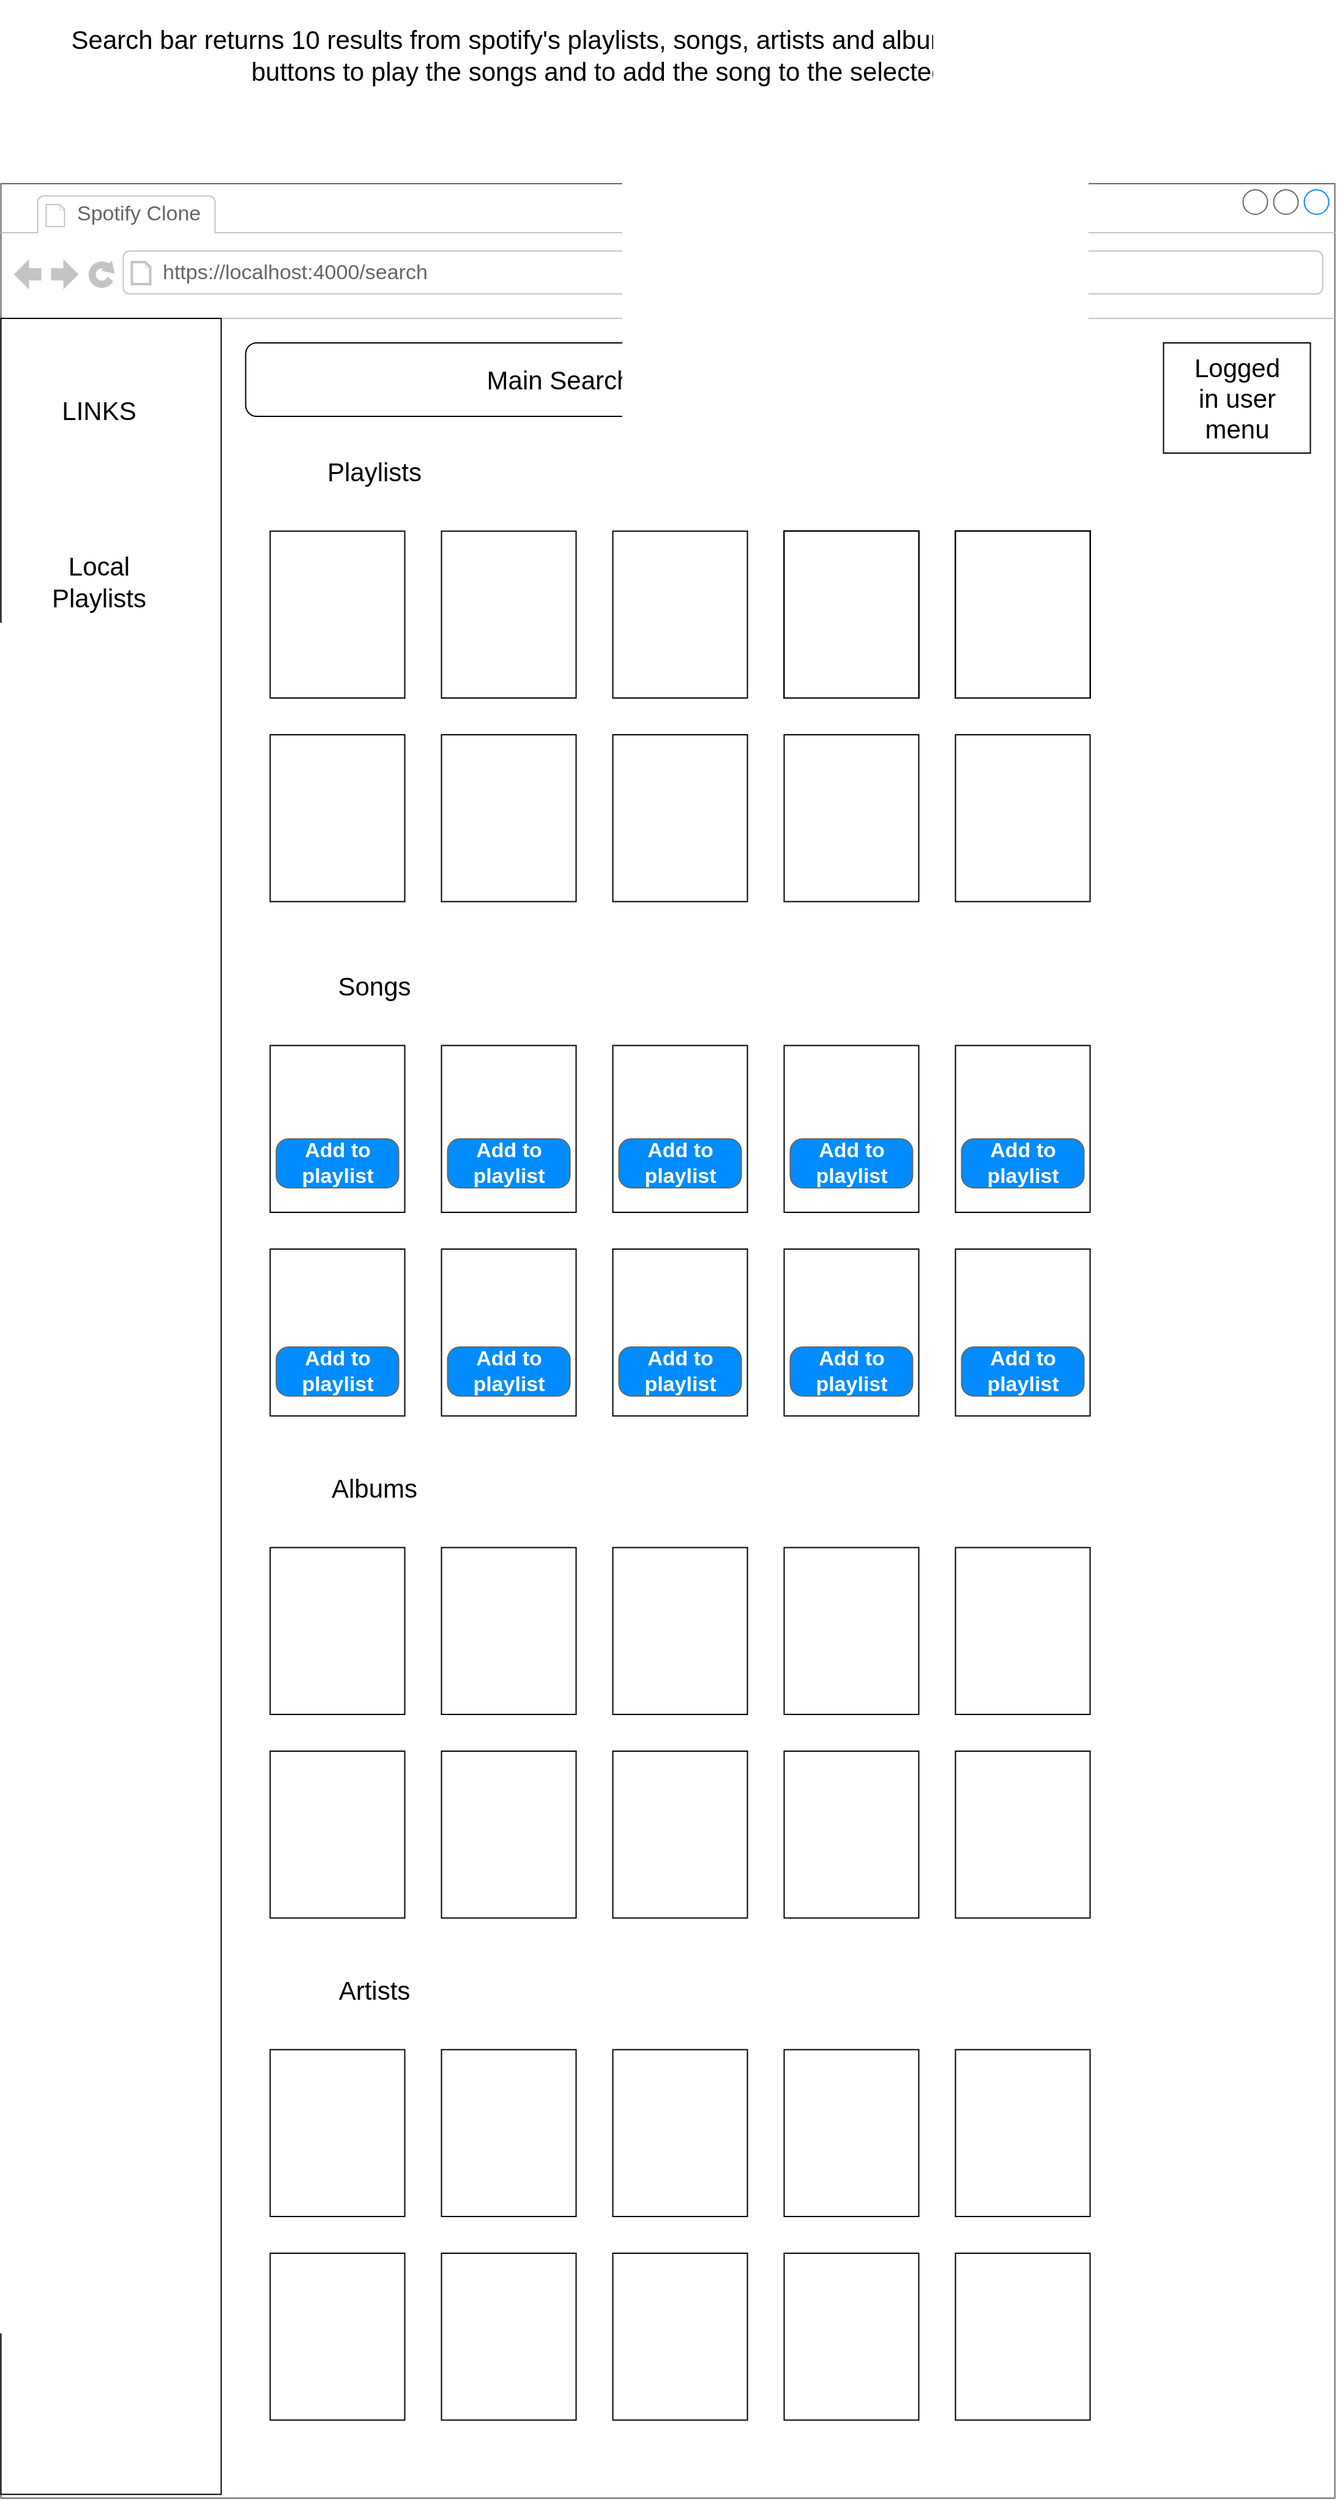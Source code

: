 <mxfile version="20.8.13" type="github">
  <diagram name="Page-1" id="75ijMoARy1V0T_I6zWVH">
    <mxGraphModel dx="2035" dy="1073" grid="1" gridSize="10" guides="1" tooltips="1" connect="1" arrows="1" fold="1" page="1" pageScale="1" pageWidth="1200" pageHeight="2200" math="0" shadow="0">
      <root>
        <mxCell id="0" />
        <mxCell id="1" parent="0" />
        <mxCell id="lsnb-UCqG33tclxANdVv-4" value="" style="strokeWidth=1;shadow=0;dashed=0;align=center;html=1;shape=mxgraph.mockup.containers.browserWindow;rSize=0;strokeColor=#666666;strokeColor2=#008cff;strokeColor3=#c4c4c4;mainText=,;recursiveResize=0;" parent="1" vertex="1">
          <mxGeometry x="53.75" y="240" width="1090" height="1890" as="geometry" />
        </mxCell>
        <mxCell id="lsnb-UCqG33tclxANdVv-5" value="Spotify Clone" style="strokeWidth=1;shadow=0;dashed=0;align=center;html=1;shape=mxgraph.mockup.containers.anchor;fontSize=17;fontColor=#666666;align=left;" parent="lsnb-UCqG33tclxANdVv-4" vertex="1">
          <mxGeometry x="60" y="12" width="110" height="26" as="geometry" />
        </mxCell>
        <mxCell id="lsnb-UCqG33tclxANdVv-6" value="https://localhost:4000/search" style="strokeWidth=1;shadow=0;dashed=0;align=center;html=1;shape=mxgraph.mockup.containers.anchor;rSize=0;fontSize=17;fontColor=#666666;align=left;" parent="lsnb-UCqG33tclxANdVv-4" vertex="1">
          <mxGeometry x="130" y="60" width="250" height="26" as="geometry" />
        </mxCell>
        <mxCell id="lsnb-UCqG33tclxANdVv-7" value="" style="rounded=0;whiteSpace=wrap;html=1;rotation=90;" parent="lsnb-UCqG33tclxANdVv-4" vertex="1">
          <mxGeometry x="-798.43" y="908.44" width="1776.87" height="180" as="geometry" />
        </mxCell>
        <mxCell id="lsnb-UCqG33tclxANdVv-8" value="&lt;font style=&quot;font-size: 21px;&quot;&gt;LINKS&lt;/font&gt;" style="text;html=1;strokeColor=none;fillColor=none;align=center;verticalAlign=middle;whiteSpace=wrap;rounded=0;" parent="lsnb-UCqG33tclxANdVv-4" vertex="1">
          <mxGeometry x="20" y="130" width="120" height="110" as="geometry" />
        </mxCell>
        <mxCell id="lsnb-UCqG33tclxANdVv-9" value="&lt;font style=&quot;font-size: 21px;&quot;&gt;Local&lt;br&gt;Playlists&lt;br&gt;&lt;/font&gt;" style="text;html=1;strokeColor=none;fillColor=none;align=center;verticalAlign=middle;whiteSpace=wrap;rounded=0;" parent="lsnb-UCqG33tclxANdVv-4" vertex="1">
          <mxGeometry x="20" y="270" width="120" height="110" as="geometry" />
        </mxCell>
        <mxCell id="lsnb-UCqG33tclxANdVv-10" value="" style="rounded=1;whiteSpace=wrap;html=1;fontSize=21;" parent="lsnb-UCqG33tclxANdVv-4" vertex="1">
          <mxGeometry x="200" y="130" width="580" height="60" as="geometry" />
        </mxCell>
        <mxCell id="lsnb-UCqG33tclxANdVv-11" value="Main Search Bar" style="text;html=1;strokeColor=none;fillColor=none;align=center;verticalAlign=middle;whiteSpace=wrap;rounded=0;fontSize=21;" parent="lsnb-UCqG33tclxANdVv-4" vertex="1">
          <mxGeometry x="210" y="145" width="530" height="30" as="geometry" />
        </mxCell>
        <mxCell id="lsnb-UCqG33tclxANdVv-12" value="" style="rounded=0;whiteSpace=wrap;html=1;fontSize=21;" parent="lsnb-UCqG33tclxANdVv-4" vertex="1">
          <mxGeometry x="950" y="130" width="120" height="90" as="geometry" />
        </mxCell>
        <mxCell id="lsnb-UCqG33tclxANdVv-13" value="Logged in user menu" style="text;html=1;strokeColor=none;fillColor=none;align=center;verticalAlign=middle;whiteSpace=wrap;rounded=0;fontSize=21;" parent="lsnb-UCqG33tclxANdVv-4" vertex="1">
          <mxGeometry x="980" y="160" width="60" height="30" as="geometry" />
        </mxCell>
        <mxCell id="lsnb-UCqG33tclxANdVv-92" value="" style="rounded=0;whiteSpace=wrap;html=1;" parent="lsnb-UCqG33tclxANdVv-4" vertex="1">
          <mxGeometry x="220" y="283.75" width="110" height="136.25" as="geometry" />
        </mxCell>
        <mxCell id="lsnb-UCqG33tclxANdVv-93" value="Playlists" style="text;html=1;strokeColor=none;fillColor=none;align=center;verticalAlign=middle;whiteSpace=wrap;rounded=0;fontSize=21;" parent="lsnb-UCqG33tclxANdVv-4" vertex="1">
          <mxGeometry x="40" y="220" width="530" height="30" as="geometry" />
        </mxCell>
        <mxCell id="lsnb-UCqG33tclxANdVv-94" value="" style="rounded=0;whiteSpace=wrap;html=1;" parent="lsnb-UCqG33tclxANdVv-4" vertex="1">
          <mxGeometry x="360" y="283.75" width="110" height="136.25" as="geometry" />
        </mxCell>
        <mxCell id="lsnb-UCqG33tclxANdVv-95" value="" style="rounded=0;whiteSpace=wrap;html=1;" parent="lsnb-UCqG33tclxANdVv-4" vertex="1">
          <mxGeometry x="500" y="283.75" width="110" height="136.25" as="geometry" />
        </mxCell>
        <mxCell id="lsnb-UCqG33tclxANdVv-96" value="" style="rounded=0;whiteSpace=wrap;html=1;" parent="lsnb-UCqG33tclxANdVv-4" vertex="1">
          <mxGeometry x="640" y="283.75" width="110" height="136.25" as="geometry" />
        </mxCell>
        <mxCell id="lsnb-UCqG33tclxANdVv-97" value="" style="rounded=0;whiteSpace=wrap;html=1;" parent="lsnb-UCqG33tclxANdVv-4" vertex="1">
          <mxGeometry x="780" y="283.75" width="110" height="136.25" as="geometry" />
        </mxCell>
        <mxCell id="lsnb-UCqG33tclxANdVv-98" value="" style="rounded=0;whiteSpace=wrap;html=1;" parent="lsnb-UCqG33tclxANdVv-4" vertex="1">
          <mxGeometry x="780" y="283.75" width="110" height="136.25" as="geometry" />
        </mxCell>
        <mxCell id="lsnb-UCqG33tclxANdVv-99" value="" style="rounded=0;whiteSpace=wrap;html=1;" parent="lsnb-UCqG33tclxANdVv-4" vertex="1">
          <mxGeometry x="640" y="283.75" width="110" height="136.25" as="geometry" />
        </mxCell>
        <mxCell id="lsnb-UCqG33tclxANdVv-100" value="" style="rounded=0;whiteSpace=wrap;html=1;" parent="lsnb-UCqG33tclxANdVv-4" vertex="1">
          <mxGeometry x="780" y="283.75" width="110" height="136.25" as="geometry" />
        </mxCell>
        <mxCell id="lsnb-UCqG33tclxANdVv-101" value="" style="rounded=0;whiteSpace=wrap;html=1;" parent="lsnb-UCqG33tclxANdVv-4" vertex="1">
          <mxGeometry x="640" y="283.75" width="110" height="136.25" as="geometry" />
        </mxCell>
        <mxCell id="lsnb-UCqG33tclxANdVv-102" value="" style="rounded=0;whiteSpace=wrap;html=1;" parent="lsnb-UCqG33tclxANdVv-4" vertex="1">
          <mxGeometry x="780" y="283.75" width="110" height="136.25" as="geometry" />
        </mxCell>
        <mxCell id="lsnb-UCqG33tclxANdVv-103" value="" style="rounded=0;whiteSpace=wrap;html=1;" parent="lsnb-UCqG33tclxANdVv-4" vertex="1">
          <mxGeometry x="640" y="283.75" width="110" height="136.25" as="geometry" />
        </mxCell>
        <mxCell id="lsnb-UCqG33tclxANdVv-104" value="" style="rounded=0;whiteSpace=wrap;html=1;" parent="lsnb-UCqG33tclxANdVv-4" vertex="1">
          <mxGeometry x="220" y="450" width="110" height="136.25" as="geometry" />
        </mxCell>
        <mxCell id="lsnb-UCqG33tclxANdVv-105" value="" style="rounded=0;whiteSpace=wrap;html=1;" parent="lsnb-UCqG33tclxANdVv-4" vertex="1">
          <mxGeometry x="360" y="450" width="110" height="136.25" as="geometry" />
        </mxCell>
        <mxCell id="lsnb-UCqG33tclxANdVv-106" value="" style="rounded=0;whiteSpace=wrap;html=1;" parent="lsnb-UCqG33tclxANdVv-4" vertex="1">
          <mxGeometry x="500" y="450" width="110" height="136.25" as="geometry" />
        </mxCell>
        <mxCell id="lsnb-UCqG33tclxANdVv-107" value="" style="rounded=0;whiteSpace=wrap;html=1;" parent="lsnb-UCqG33tclxANdVv-4" vertex="1">
          <mxGeometry x="780" y="450" width="110" height="136.25" as="geometry" />
        </mxCell>
        <mxCell id="lsnb-UCqG33tclxANdVv-108" value="" style="rounded=0;whiteSpace=wrap;html=1;" parent="lsnb-UCqG33tclxANdVv-4" vertex="1">
          <mxGeometry x="640" y="450" width="110" height="136.25" as="geometry" />
        </mxCell>
        <mxCell id="lsnb-UCqG33tclxANdVv-111" value="" style="rounded=0;whiteSpace=wrap;html=1;" parent="lsnb-UCqG33tclxANdVv-4" vertex="1">
          <mxGeometry x="220" y="703.75" width="110" height="136.25" as="geometry" />
        </mxCell>
        <mxCell id="lsnb-UCqG33tclxANdVv-112" value="Songs" style="text;html=1;strokeColor=none;fillColor=none;align=center;verticalAlign=middle;whiteSpace=wrap;rounded=0;fontSize=21;" parent="lsnb-UCqG33tclxANdVv-4" vertex="1">
          <mxGeometry x="40" y="640" width="530" height="30" as="geometry" />
        </mxCell>
        <mxCell id="lsnb-UCqG33tclxANdVv-113" value="" style="rounded=0;whiteSpace=wrap;html=1;" parent="lsnb-UCqG33tclxANdVv-4" vertex="1">
          <mxGeometry x="360" y="703.75" width="110" height="136.25" as="geometry" />
        </mxCell>
        <mxCell id="lsnb-UCqG33tclxANdVv-114" value="" style="rounded=0;whiteSpace=wrap;html=1;" parent="lsnb-UCqG33tclxANdVv-4" vertex="1">
          <mxGeometry x="500" y="703.75" width="110" height="136.25" as="geometry" />
        </mxCell>
        <mxCell id="lsnb-UCqG33tclxANdVv-115" value="" style="rounded=0;whiteSpace=wrap;html=1;" parent="lsnb-UCqG33tclxANdVv-4" vertex="1">
          <mxGeometry x="780" y="703.75" width="110" height="136.25" as="geometry" />
        </mxCell>
        <mxCell id="lsnb-UCqG33tclxANdVv-116" value="" style="rounded=0;whiteSpace=wrap;html=1;" parent="lsnb-UCqG33tclxANdVv-4" vertex="1">
          <mxGeometry x="640" y="703.75" width="110" height="136.25" as="geometry" />
        </mxCell>
        <mxCell id="lsnb-UCqG33tclxANdVv-117" value="" style="rounded=0;whiteSpace=wrap;html=1;" parent="lsnb-UCqG33tclxANdVv-4" vertex="1">
          <mxGeometry x="220" y="870" width="110" height="136.25" as="geometry" />
        </mxCell>
        <mxCell id="lsnb-UCqG33tclxANdVv-118" value="" style="rounded=0;whiteSpace=wrap;html=1;" parent="lsnb-UCqG33tclxANdVv-4" vertex="1">
          <mxGeometry x="360" y="870" width="110" height="136.25" as="geometry" />
        </mxCell>
        <mxCell id="lsnb-UCqG33tclxANdVv-119" value="" style="rounded=0;whiteSpace=wrap;html=1;" parent="lsnb-UCqG33tclxANdVv-4" vertex="1">
          <mxGeometry x="500" y="870" width="110" height="136.25" as="geometry" />
        </mxCell>
        <mxCell id="lsnb-UCqG33tclxANdVv-120" value="" style="rounded=0;whiteSpace=wrap;html=1;" parent="lsnb-UCqG33tclxANdVv-4" vertex="1">
          <mxGeometry x="780" y="870" width="110" height="136.25" as="geometry" />
        </mxCell>
        <mxCell id="lsnb-UCqG33tclxANdVv-121" value="" style="rounded=0;whiteSpace=wrap;html=1;" parent="lsnb-UCqG33tclxANdVv-4" vertex="1">
          <mxGeometry x="640" y="870" width="110" height="136.25" as="geometry" />
        </mxCell>
        <mxCell id="lsnb-UCqG33tclxANdVv-122" value="" style="rounded=0;whiteSpace=wrap;html=1;" parent="lsnb-UCqG33tclxANdVv-4" vertex="1">
          <mxGeometry x="220" y="1113.75" width="110" height="136.25" as="geometry" />
        </mxCell>
        <mxCell id="lsnb-UCqG33tclxANdVv-123" value="Albums" style="text;html=1;strokeColor=none;fillColor=none;align=center;verticalAlign=middle;whiteSpace=wrap;rounded=0;fontSize=21;" parent="lsnb-UCqG33tclxANdVv-4" vertex="1">
          <mxGeometry x="40" y="1050" width="530" height="30" as="geometry" />
        </mxCell>
        <mxCell id="lsnb-UCqG33tclxANdVv-124" value="" style="rounded=0;whiteSpace=wrap;html=1;" parent="lsnb-UCqG33tclxANdVv-4" vertex="1">
          <mxGeometry x="360" y="1113.75" width="110" height="136.25" as="geometry" />
        </mxCell>
        <mxCell id="lsnb-UCqG33tclxANdVv-125" value="" style="rounded=0;whiteSpace=wrap;html=1;" parent="lsnb-UCqG33tclxANdVv-4" vertex="1">
          <mxGeometry x="500" y="1113.75" width="110" height="136.25" as="geometry" />
        </mxCell>
        <mxCell id="lsnb-UCqG33tclxANdVv-126" value="" style="rounded=0;whiteSpace=wrap;html=1;" parent="lsnb-UCqG33tclxANdVv-4" vertex="1">
          <mxGeometry x="780" y="1113.75" width="110" height="136.25" as="geometry" />
        </mxCell>
        <mxCell id="lsnb-UCqG33tclxANdVv-127" value="" style="rounded=0;whiteSpace=wrap;html=1;" parent="lsnb-UCqG33tclxANdVv-4" vertex="1">
          <mxGeometry x="640" y="1113.75" width="110" height="136.25" as="geometry" />
        </mxCell>
        <mxCell id="lsnb-UCqG33tclxANdVv-128" value="" style="rounded=0;whiteSpace=wrap;html=1;" parent="lsnb-UCqG33tclxANdVv-4" vertex="1">
          <mxGeometry x="220" y="1280" width="110" height="136.25" as="geometry" />
        </mxCell>
        <mxCell id="lsnb-UCqG33tclxANdVv-129" value="" style="rounded=0;whiteSpace=wrap;html=1;" parent="lsnb-UCqG33tclxANdVv-4" vertex="1">
          <mxGeometry x="360" y="1280" width="110" height="136.25" as="geometry" />
        </mxCell>
        <mxCell id="lsnb-UCqG33tclxANdVv-130" value="" style="rounded=0;whiteSpace=wrap;html=1;" parent="lsnb-UCqG33tclxANdVv-4" vertex="1">
          <mxGeometry x="500" y="1280" width="110" height="136.25" as="geometry" />
        </mxCell>
        <mxCell id="lsnb-UCqG33tclxANdVv-131" value="" style="rounded=0;whiteSpace=wrap;html=1;" parent="lsnb-UCqG33tclxANdVv-4" vertex="1">
          <mxGeometry x="780" y="1280" width="110" height="136.25" as="geometry" />
        </mxCell>
        <mxCell id="lsnb-UCqG33tclxANdVv-132" value="" style="rounded=0;whiteSpace=wrap;html=1;" parent="lsnb-UCqG33tclxANdVv-4" vertex="1">
          <mxGeometry x="640" y="1280" width="110" height="136.25" as="geometry" />
        </mxCell>
        <mxCell id="lsnb-UCqG33tclxANdVv-133" value="" style="rounded=0;whiteSpace=wrap;html=1;" parent="lsnb-UCqG33tclxANdVv-4" vertex="1">
          <mxGeometry x="220" y="1523.75" width="110" height="136.25" as="geometry" />
        </mxCell>
        <mxCell id="lsnb-UCqG33tclxANdVv-134" value="Artists" style="text;html=1;strokeColor=none;fillColor=none;align=center;verticalAlign=middle;whiteSpace=wrap;rounded=0;fontSize=21;" parent="lsnb-UCqG33tclxANdVv-4" vertex="1">
          <mxGeometry x="40" y="1460" width="530" height="30" as="geometry" />
        </mxCell>
        <mxCell id="lsnb-UCqG33tclxANdVv-135" value="" style="rounded=0;whiteSpace=wrap;html=1;" parent="lsnb-UCqG33tclxANdVv-4" vertex="1">
          <mxGeometry x="360" y="1523.75" width="110" height="136.25" as="geometry" />
        </mxCell>
        <mxCell id="lsnb-UCqG33tclxANdVv-136" value="" style="rounded=0;whiteSpace=wrap;html=1;" parent="lsnb-UCqG33tclxANdVv-4" vertex="1">
          <mxGeometry x="500" y="1523.75" width="110" height="136.25" as="geometry" />
        </mxCell>
        <mxCell id="lsnb-UCqG33tclxANdVv-137" value="" style="rounded=0;whiteSpace=wrap;html=1;" parent="lsnb-UCqG33tclxANdVv-4" vertex="1">
          <mxGeometry x="780" y="1523.75" width="110" height="136.25" as="geometry" />
        </mxCell>
        <mxCell id="lsnb-UCqG33tclxANdVv-138" value="" style="rounded=0;whiteSpace=wrap;html=1;" parent="lsnb-UCqG33tclxANdVv-4" vertex="1">
          <mxGeometry x="640" y="1523.75" width="110" height="136.25" as="geometry" />
        </mxCell>
        <mxCell id="lsnb-UCqG33tclxANdVv-139" value="" style="rounded=0;whiteSpace=wrap;html=1;" parent="lsnb-UCqG33tclxANdVv-4" vertex="1">
          <mxGeometry x="220" y="1690" width="110" height="136.25" as="geometry" />
        </mxCell>
        <mxCell id="lsnb-UCqG33tclxANdVv-140" value="" style="rounded=0;whiteSpace=wrap;html=1;" parent="lsnb-UCqG33tclxANdVv-4" vertex="1">
          <mxGeometry x="360" y="1690" width="110" height="136.25" as="geometry" />
        </mxCell>
        <mxCell id="lsnb-UCqG33tclxANdVv-141" value="" style="rounded=0;whiteSpace=wrap;html=1;" parent="lsnb-UCqG33tclxANdVv-4" vertex="1">
          <mxGeometry x="500" y="1690" width="110" height="136.25" as="geometry" />
        </mxCell>
        <mxCell id="lsnb-UCqG33tclxANdVv-142" value="" style="rounded=0;whiteSpace=wrap;html=1;" parent="lsnb-UCqG33tclxANdVv-4" vertex="1">
          <mxGeometry x="780" y="1690" width="110" height="136.25" as="geometry" />
        </mxCell>
        <mxCell id="lsnb-UCqG33tclxANdVv-143" value="" style="rounded=0;whiteSpace=wrap;html=1;" parent="lsnb-UCqG33tclxANdVv-4" vertex="1">
          <mxGeometry x="640" y="1690" width="110" height="136.25" as="geometry" />
        </mxCell>
        <mxCell id="lsnb-UCqG33tclxANdVv-144" value="Add to playlist" style="strokeWidth=1;shadow=0;dashed=0;align=center;html=1;shape=mxgraph.mockup.buttons.button;strokeColor=#666666;fontColor=#ffffff;mainText=;buttonStyle=round;fontSize=17;fontStyle=1;fillColor=#008cff;whiteSpace=wrap;" parent="lsnb-UCqG33tclxANdVv-4" vertex="1">
          <mxGeometry x="225" y="780" width="100" height="40" as="geometry" />
        </mxCell>
        <mxCell id="lsnb-UCqG33tclxANdVv-145" value="Add to playlist" style="strokeWidth=1;shadow=0;dashed=0;align=center;html=1;shape=mxgraph.mockup.buttons.button;strokeColor=#666666;fontColor=#ffffff;mainText=;buttonStyle=round;fontSize=17;fontStyle=1;fillColor=#008cff;whiteSpace=wrap;" parent="lsnb-UCqG33tclxANdVv-4" vertex="1">
          <mxGeometry x="365" y="780" width="100" height="40" as="geometry" />
        </mxCell>
        <mxCell id="lsnb-UCqG33tclxANdVv-146" value="Add to playlist" style="strokeWidth=1;shadow=0;dashed=0;align=center;html=1;shape=mxgraph.mockup.buttons.button;strokeColor=#666666;fontColor=#ffffff;mainText=;buttonStyle=round;fontSize=17;fontStyle=1;fillColor=#008cff;whiteSpace=wrap;" parent="lsnb-UCqG33tclxANdVv-4" vertex="1">
          <mxGeometry x="225" y="950" width="100" height="40" as="geometry" />
        </mxCell>
        <mxCell id="lsnb-UCqG33tclxANdVv-147" value="Add to playlist" style="strokeWidth=1;shadow=0;dashed=0;align=center;html=1;shape=mxgraph.mockup.buttons.button;strokeColor=#666666;fontColor=#ffffff;mainText=;buttonStyle=round;fontSize=17;fontStyle=1;fillColor=#008cff;whiteSpace=wrap;" parent="lsnb-UCqG33tclxANdVv-4" vertex="1">
          <mxGeometry x="365" y="950" width="100" height="40" as="geometry" />
        </mxCell>
        <mxCell id="lsnb-UCqG33tclxANdVv-148" value="Add to playlist" style="strokeWidth=1;shadow=0;dashed=0;align=center;html=1;shape=mxgraph.mockup.buttons.button;strokeColor=#666666;fontColor=#ffffff;mainText=;buttonStyle=round;fontSize=17;fontStyle=1;fillColor=#008cff;whiteSpace=wrap;" parent="lsnb-UCqG33tclxANdVv-4" vertex="1">
          <mxGeometry x="505" y="950" width="100" height="40" as="geometry" />
        </mxCell>
        <mxCell id="lsnb-UCqG33tclxANdVv-149" value="Add to playlist" style="strokeWidth=1;shadow=0;dashed=0;align=center;html=1;shape=mxgraph.mockup.buttons.button;strokeColor=#666666;fontColor=#ffffff;mainText=;buttonStyle=round;fontSize=17;fontStyle=1;fillColor=#008cff;whiteSpace=wrap;" parent="lsnb-UCqG33tclxANdVv-4" vertex="1">
          <mxGeometry x="505" y="780" width="100" height="40" as="geometry" />
        </mxCell>
        <mxCell id="lsnb-UCqG33tclxANdVv-150" value="Add to playlist" style="strokeWidth=1;shadow=0;dashed=0;align=center;html=1;shape=mxgraph.mockup.buttons.button;strokeColor=#666666;fontColor=#ffffff;mainText=;buttonStyle=round;fontSize=17;fontStyle=1;fillColor=#008cff;whiteSpace=wrap;" parent="lsnb-UCqG33tclxANdVv-4" vertex="1">
          <mxGeometry x="645" y="780" width="100" height="40" as="geometry" />
        </mxCell>
        <mxCell id="lsnb-UCqG33tclxANdVv-151" value="Add to playlist" style="strokeWidth=1;shadow=0;dashed=0;align=center;html=1;shape=mxgraph.mockup.buttons.button;strokeColor=#666666;fontColor=#ffffff;mainText=;buttonStyle=round;fontSize=17;fontStyle=1;fillColor=#008cff;whiteSpace=wrap;" parent="lsnb-UCqG33tclxANdVv-4" vertex="1">
          <mxGeometry x="645" y="950" width="100" height="40" as="geometry" />
        </mxCell>
        <mxCell id="lsnb-UCqG33tclxANdVv-152" value="Add to playlist" style="strokeWidth=1;shadow=0;dashed=0;align=center;html=1;shape=mxgraph.mockup.buttons.button;strokeColor=#666666;fontColor=#ffffff;mainText=;buttonStyle=round;fontSize=17;fontStyle=1;fillColor=#008cff;whiteSpace=wrap;" parent="lsnb-UCqG33tclxANdVv-4" vertex="1">
          <mxGeometry x="785" y="950" width="100" height="40" as="geometry" />
        </mxCell>
        <mxCell id="lsnb-UCqG33tclxANdVv-153" value="Add to playlist" style="strokeWidth=1;shadow=0;dashed=0;align=center;html=1;shape=mxgraph.mockup.buttons.button;strokeColor=#666666;fontColor=#ffffff;mainText=;buttonStyle=round;fontSize=17;fontStyle=1;fillColor=#008cff;whiteSpace=wrap;" parent="lsnb-UCqG33tclxANdVv-4" vertex="1">
          <mxGeometry x="785" y="780" width="100" height="40" as="geometry" />
        </mxCell>
        <mxCell id="lsnb-UCqG33tclxANdVv-154" value="&lt;font style=&quot;font-size: 21px;&quot;&gt;Search bar returns 10 results from spotify&#39;s playlists, songs, artists and albums. The song cards have buttons to play the songs and to add the song to the selected playlist.&lt;/font&gt;" style="text;html=1;strokeColor=none;fillColor=none;align=center;verticalAlign=middle;whiteSpace=wrap;rounded=0;" parent="1" vertex="1">
          <mxGeometry x="110" y="90" width="940" height="90" as="geometry" />
        </mxCell>
      </root>
    </mxGraphModel>
  </diagram>
</mxfile>

